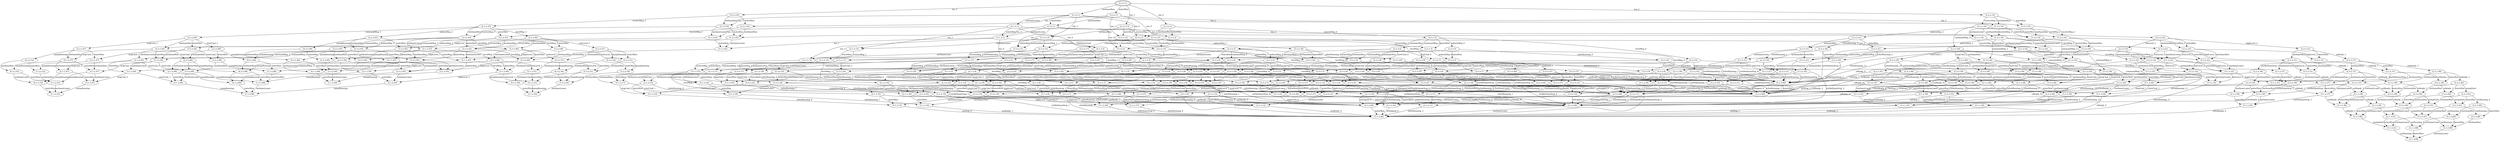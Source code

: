 digraph G {
center = TRUE;
mclimit = 10.0;
nodesep = 0.05;
node [ width=0.25, height=0.25, label="" ];
s0 [ peripheries=2 ];
s0 [label="(2,2,2,1)"];
s1 [label="(3,2,2,1)"];
s2 [label="(2,3,2,1)"];
s3 [label="(2,2,2,42)"];
s4 [label="(2,2,2,14)"];
s5 [label="(2,2,2,13)"];
s6 [label="(2,2,2,2)"];
s7 [label="(3,3,2,1)"];
s8 [label="(3,2,2,42)"];
s9 [label="(3,2,2,14)"];
s10 [label="(3,2,2,13)"];
s11 [label="(3,2,2,2)"];
s12 [label="(2,1,2,1)"];
s13 [label="(2,3,2,42)"];
s14 [label="(2,3,2,14)"];
s15 [label="(2,3,2,13)"];
s16 [label="(2,3,2,2)"];
s17 [label="(2,2,2,43)"];
s18 [label="(2,2,2,16)"];
s19 [label="(2,2,2,15)"];
s20 [label="(2,2,2,3)"];
s21 [label="(3,1,2,1)"];
s22 [label="(3,3,2,42)"];
s23 [label="(3,3,2,14)"];
s24 [label="(3,3,2,13)"];
s25 [label="(3,3,2,2)"];
s26 [label="(3,2,2,43)"];
s27 [label="(3,2,2,16)"];
s28 [label="(3,2,2,15)"];
s29 [label="(3,2,2,3)"];
s30 [label="(2,1,2,42)"];
s31 [label="(2,1,2,14)"];
s32 [label="(2,1,2,13)"];
s33 [label="(2,1,2,2)"];
s34 [label="(2,3,2,43)"];
s35 [label="(2,3,2,16)"];
s36 [label="(2,3,2,15)"];
s37 [label="(2,3,2,3)"];
s38 [label="(2,2,2,46)"];
s39 [label="(2,2,2,45)"];
s40 [label="(2,2,2,44)"];
s41 [label="(2,2,2,22)"];
s42 [label="(2,2,2,21)"];
s43 [label="(2,2,2,20)"];
s44 [label="(2,2,2,19)"];
s45 [label="(2,2,2,18)"];
s46 [label="(2,2,2,17)"];
s47 [label="(2,2,2,6)"];
s48 [label="(2,2,2,5)"];
s49 [label="(2,2,2,4)"];
s50 [label="(3,1,2,42)"];
s51 [label="(3,1,2,14)"];
s52 [label="(3,1,2,13)"];
s53 [label="(3,1,2,2)"];
s54 [label="(3,3,2,43)"];
s55 [label="(3,3,2,16)"];
s56 [label="(3,3,2,15)"];
s57 [label="(3,3,2,3)"];
s58 [label="(3,2,2,46)"];
s59 [label="(3,2,2,45)"];
s60 [label="(3,2,2,44)"];
s61 [label="(3,2,2,22)"];
s62 [label="(3,2,2,21)"];
s63 [label="(3,2,2,20)"];
s64 [label="(3,2,2,19)"];
s65 [label="(3,2,2,18)"];
s66 [label="(3,2,2,17)"];
s67 [label="(3,2,2,6)"];
s68 [label="(3,2,2,5)"];
s69 [label="(3,2,2,4)"];
s70 [label="(2,1,2,43)"];
s71 [label="(2,1,2,16)"];
s72 [label="(2,1,2,15)"];
s73 [label="(2,1,2,3)"];
s74 [label="(2,3,2,46)"];
s75 [label="(2,3,2,45)"];
s76 [label="(2,3,2,44)"];
s77 [label="(2,3,2,22)"];
s78 [label="(2,3,2,21)"];
s79 [label="(2,3,2,20)"];
s80 [label="(2,3,2,19)"];
s81 [label="(2,3,2,18)"];
s82 [label="(2,3,2,17)"];
s83 [label="(2,3,2,6)"];
s84 [label="(2,3,2,5)"];
s85 [label="(2,3,2,4)"];
s86 [label="(2,2,2,51)"];
s87 [label="(2,2,2,50)"];
s88 [label="(4,2,2,49)"];
s89 [label="(2,2,2,48)"];
s90 [label="(2,2,2,47)"];
s91 [label="(2,2,2,32)"];
s92 [label="(2,2,2,31)"];
s93 [label="(2,2,2,30)"];
s94 [label="(2,2,2,29)"];
s95 [label="(2,2,2,28)"];
s96 [label="(2,2,2,27)"];
s97 [label="(2,2,2,26)"];
s98 [label="(2,2,2,25)"];
s99 [label="(2,2,2,24)"];
s100 [label="(2,2,2,23)"];
s101 [label="(2,2,2,11)"];
s102 [label="(2,2,2,10)"];
s103 [label="(2,2,2,9)"];
s104 [label="(2,2,2,8)"];
s105 [label="(2,2,2,7)"];
s106 [label="(3,1,2,43)"];
s107 [label="(3,1,2,16)"];
s108 [label="(3,1,2,15)"];
s109 [label="(3,1,2,3)"];
s110 [label="(3,3,2,46)"];
s111 [label="(3,3,2,45)"];
s112 [label="(3,3,2,44)"];
s113 [label="(3,3,2,22)"];
s114 [label="(3,3,2,21)"];
s115 [label="(3,3,2,20)"];
s116 [label="(3,3,2,19)"];
s117 [label="(3,3,2,18)"];
s118 [label="(3,3,2,17)"];
s119 [label="(3,3,2,6)"];
s120 [label="(3,3,2,5)"];
s121 [label="(3,3,2,4)"];
s122 [label="(3,2,2,51)"];
s123 [label="(3,2,2,50)"];
s124 [label="(1,2,2,49)"];
s125 [label="(3,2,2,48)"];
s126 [label="(3,2,2,47)"];
s127 [label="(3,2,2,32)"];
s128 [label="(3,2,2,31)"];
s129 [label="(3,2,2,30)"];
s130 [label="(3,2,2,29)"];
s131 [label="(3,2,2,28)"];
s132 [label="(3,2,2,27)"];
s133 [label="(3,2,2,26)"];
s134 [label="(3,2,2,25)"];
s135 [label="(3,2,2,24)"];
s136 [label="(3,2,2,23)"];
s137 [label="(3,2,2,11)"];
s138 [label="(3,2,2,10)"];
s139 [label="(3,2,2,9)"];
s140 [label="(3,2,2,8)"];
s141 [label="(3,2,2,7)"];
s142 [label="(2,1,2,46)"];
s143 [label="(2,1,2,45)"];
s144 [label="(2,1,2,44)"];
s145 [label="(2,1,2,22)"];
s146 [label="(2,1,2,21)"];
s147 [label="(2,1,2,20)"];
s148 [label="(2,1,2,19)"];
s149 [label="(2,1,2,18)"];
s150 [label="(2,1,2,17)"];
s151 [label="(2,1,2,6)"];
s152 [label="(2,1,2,5)"];
s153 [label="(2,1,2,4)"];
s154 [label="(2,3,2,51)"];
s155 [label="(2,3,2,50)"];
s156 [label="(4,3,2,49)"];
s157 [label="(2,3,2,48)"];
s158 [label="(2,3,2,47)"];
s159 [label="(2,3,2,32)"];
s160 [label="(2,3,2,31)"];
s161 [label="(2,3,2,30)"];
s162 [label="(2,3,2,29)"];
s163 [label="(2,3,2,28)"];
s164 [label="(2,3,2,27)"];
s165 [label="(2,3,2,26)"];
s166 [label="(2,3,2,25)"];
s167 [label="(2,3,2,24)"];
s168 [label="(2,3,2,23)"];
s169 [label="(2,3,2,11)"];
s170 [label="(2,3,2,10)"];
s171 [label="(2,3,2,9)"];
s172 [label="(2,3,2,8)"];
s173 [label="(2,3,2,7)"];
s174 [label="(4,2,2,54)"];
s175 [label="(4,2,2,68)"];
s176 [label="(4,2,2,52)"];
s177 [label="(2,2,2,68)"];
s178 [label="(2,2,2,37)"];
s179 [label="(2,2,2,36)"];
s180 [label="(2,2,2,35)"];
s181 [label="(2,2,2,34)"];
s182 [label="(2,2,2,33)"];
s183 [label="(2,2,2,12)"];
s184 [label="(3,1,2,46)"];
s185 [label="(3,1,2,45)"];
s186 [label="(3,1,2,44)"];
s187 [label="(3,1,2,22)"];
s188 [label="(3,1,2,21)"];
s189 [label="(3,1,2,20)"];
s190 [label="(3,1,2,19)"];
s191 [label="(3,1,2,18)"];
s192 [label="(3,1,2,17)"];
s193 [label="(3,1,2,6)"];
s194 [label="(3,1,2,5)"];
s195 [label="(3,1,2,4)"];
s196 [label="(3,3,2,51)"];
s197 [label="(3,3,2,50)"];
s198 [label="(1,3,2,49)"];
s199 [label="(3,3,2,48)"];
s200 [label="(3,3,2,47)"];
s201 [label="(3,3,2,32)"];
s202 [label="(3,3,2,31)"];
s203 [label="(3,3,2,30)"];
s204 [label="(3,3,2,29)"];
s205 [label="(3,3,2,28)"];
s206 [label="(3,3,2,27)"];
s207 [label="(3,3,2,26)"];
s208 [label="(3,3,2,25)"];
s209 [label="(3,3,2,24)"];
s210 [label="(3,3,2,23)"];
s211 [label="(3,3,2,11)"];
s212 [label="(3,3,2,10)"];
s213 [label="(3,3,2,9)"];
s214 [label="(3,3,2,8)"];
s215 [label="(3,3,2,7)"];
s216 [label="(1,2,2,54)"];
s217 [label="(1,2,2,68)"];
s218 [label="(1,2,2,52)"];
s219 [label="(3,2,2,68)"];
s220 [label="(3,2,2,37)"];
s221 [label="(3,2,2,36)"];
s222 [label="(3,2,2,35)"];
s223 [label="(3,2,2,34)"];
s224 [label="(3,2,2,33)"];
s225 [label="(3,2,2,12)"];
s226 [label="(2,1,2,51)"];
s227 [label="(2,1,2,50)"];
s228 [label="(4,1,2,49)"];
s229 [label="(2,1,2,48)"];
s230 [label="(2,1,2,47)"];
s231 [label="(2,1,2,32)"];
s232 [label="(2,1,2,31)"];
s233 [label="(2,1,2,30)"];
s234 [label="(2,1,2,29)"];
s235 [label="(2,1,2,28)"];
s236 [label="(2,1,2,27)"];
s237 [label="(2,1,2,26)"];
s238 [label="(2,1,2,25)"];
s239 [label="(2,1,2,24)"];
s240 [label="(2,1,2,23)"];
s241 [label="(2,1,2,11)"];
s242 [label="(2,1,2,10)"];
s243 [label="(2,1,2,9)"];
s244 [label="(2,1,2,8)"];
s245 [label="(2,1,2,7)"];
s246 [label="(4,3,2,54)"];
s247 [label="(4,3,2,68)"];
s248 [label="(4,3,2,52)"];
s249 [label="(2,3,2,68)"];
s250 [label="(2,3,2,37)"];
s251 [label="(2,3,2,36)"];
s252 [label="(2,3,2,35)"];
s253 [label="(2,3,2,34)"];
s254 [label="(2,3,2,33)"];
s255 [label="(2,3,2,12)"];
s256 [label="(2,2,2,39)"];
s257 [label="(2,2,2,38)"];
s258 [label="(3,1,2,51)"];
s259 [label="(3,1,2,50)"];
s260 [label="(1,1,2,49)"];
s261 [label="(3,1,2,48)"];
s262 [label="(3,1,2,47)"];
s263 [label="(3,1,2,32)"];
s264 [label="(3,1,2,31)"];
s265 [label="(3,1,2,30)"];
s266 [label="(3,1,2,29)"];
s267 [label="(3,1,2,28)"];
s268 [label="(3,1,2,27)"];
s269 [label="(3,1,2,26)"];
s270 [label="(3,1,2,25)"];
s271 [label="(3,1,2,24)"];
s272 [label="(3,1,2,23)"];
s273 [label="(3,1,2,11)"];
s274 [label="(3,1,2,10)"];
s275 [label="(3,1,2,9)"];
s276 [label="(3,1,2,8)"];
s277 [label="(3,1,2,7)"];
s278 [label="(1,3,2,54)"];
s279 [label="(1,3,2,68)"];
s280 [label="(1,3,2,52)"];
s281 [label="(3,3,2,68)"];
s282 [label="(3,3,2,37)"];
s283 [label="(3,3,2,36)"];
s284 [label="(3,3,2,35)"];
s285 [label="(3,3,2,34)"];
s286 [label="(3,3,2,33)"];
s287 [label="(3,3,2,12)"];
s288 [label="(3,2,2,39)"];
s289 [label="(3,2,2,38)"];
s290 [label="(4,1,2,54)"];
s291 [label="(4,1,2,68)"];
s292 [label="(4,1,2,52)"];
s293 [label="(2,1,2,68)"];
s294 [label="(2,1,2,37)"];
s295 [label="(2,1,2,36)"];
s296 [label="(2,1,2,35)"];
s297 [label="(2,1,2,34)"];
s298 [label="(2,1,2,33)"];
s299 [label="(2,1,2,12)"];
s300 [label="(2,3,2,39)"];
s301 [label="(2,3,2,38)"];
s302 [label="(2,2,2,40)"];
s303 [label="(1,1,2,54)"];
s304 [label="(1,1,2,68)"];
s305 [label="(1,1,2,52)"];
s306 [label="(3,1,2,68)"];
s307 [label="(3,1,2,37)"];
s308 [label="(3,1,2,36)"];
s309 [label="(3,1,2,35)"];
s310 [label="(3,1,2,34)"];
s311 [label="(3,1,2,33)"];
s312 [label="(3,1,2,12)"];
s313 [label="(3,3,2,39)"];
s314 [label="(3,3,2,38)"];
s315 [label="(3,2,2,40)"];
s316 [label="(2,1,2,39)"];
s317 [label="(2,1,2,38)"];
s318 [label="(2,3,2,40)"];
s319 [label="(2,2,3,41)"];
s320 [label="(3,1,2,39)"];
s321 [label="(3,1,2,38)"];
s322 [label="(3,3,2,40)"];
s323 [label="(3,2,3,41)"];
s324 [label="(2,1,2,40)"];
s325 [label="(2,3,3,41)"];
s326 [label="(2,2,3,68)"];
s327 [label="(3,1,2,40)"];
s328 [label="(3,3,3,41)"];
s329 [label="(3,2,3,68)"];
s330 [label="(2,1,3,41)"];
s331 [label="(2,3,3,68)"];
s332 [label="(3,1,3,41)"];
s333 [label="(3,3,3,68)"];
s334 [label="(2,1,3,68)"];
s335 [label="(3,1,3,68)"];
s0->s1[label="waterRise"];
s0->s2[label="methaneRise"];
s0->s3[label="tau_3"];
s0->s4[label="tau_2"];
s0->s5[label="tau_1"];
s0->s6[label="tau_0"];
s1->s7[label="methaneRise"];
s1->s8[label="tau_3"];
s1->s9[label="tau_2"];
s1->s10[label="tau_1"];
s1->s11[label="tau_0"];
s2->s7[label="waterRise"];
s2->s12[label="methaneLower"];
s2->s13[label="tau_3"];
s2->s14[label="tau_2"];
s2->s15[label="tau_1"];
s2->s16[label="tau_0"];
s3->s8[label="waterRise"];
s3->s13[label="methaneRise"];
s3->s17[label="receiveMsg_3"];
s4->s9[label="waterRise"];
s4->s14[label="methaneRise"];
s4->s18[label="receiveMsg_2"];
s5->s10[label="waterRise"];
s5->s15[label="methaneRise"];
s5->s19[label="receiveMsg_1"];
s6->s11[label="waterRise"];
s6->s16[label="methaneRise"];
s6->s20[label="receiveMsg_0"];
s7->s21[label="methaneLower"];
s7->s22[label="tau_3"];
s7->s23[label="tau_2"];
s7->s24[label="tau_1"];
s7->s25[label="tau_0"];
s8->s22[label="methaneRise"];
s8->s26[label="receiveMsg_3"];
s9->s23[label="methaneRise"];
s9->s27[label="receiveMsg_2"];
s10->s24[label="methaneRise"];
s10->s28[label="receiveMsg_1"];
s11->s25[label="methaneRise"];
s11->s29[label="receiveMsg_0"];
s12->s21[label="waterRise"];
s12->s30[label="tau_3"];
s12->s31[label="tau_2"];
s12->s32[label="tau_1"];
s12->s33[label="tau_0"];
s13->s22[label="waterRise"];
s13->s30[label="methaneLower"];
s13->s34[label="receiveMsg_3"];
s14->s23[label="waterRise"];
s14->s31[label="methaneLower"];
s14->s35[label="receiveMsg_2"];
s15->s24[label="waterRise"];
s15->s32[label="methaneLower"];
s15->s36[label="receiveMsg_1"];
s16->s25[label="waterRise"];
s16->s33[label="methaneLower"];
s16->s37[label="receiveMsg_0"];
s17->s26[label="waterRise"];
s17->s34[label="methaneRise"];
s17->s38[label="levelMsg_3"];
s17->s39[label="palarmMsg_3"];
s17->s40[label="commandMsg_3"];
s18->s27[label="waterRise"];
s18->s35[label="methaneRise"];
s18->s41[label="levelMsg_2"];
s18->s42[label="palarmMsg_2"];
s18->s43[label="commandMsg_2"];
s19->s28[label="waterRise"];
s19->s36[label="methaneRise"];
s19->s44[label="levelMsg_1"];
s19->s45[label="palarmMsg_1"];
s19->s46[label="commandMsg_1"];
s20->s29[label="waterRise"];
s20->s37[label="methaneRise"];
s20->s47[label="levelMsg_0"];
s20->s48[label="palarmMsg_0"];
s20->s49[label="commandMsg_0"];
s21->s50[label="tau_3"];
s21->s51[label="tau_2"];
s21->s52[label="tau_1"];
s21->s53[label="tau_0"];
s22->s50[label="methaneLower"];
s22->s54[label="receiveMsg_3"];
s23->s51[label="methaneLower"];
s23->s55[label="receiveMsg_2"];
s24->s52[label="methaneLower"];
s24->s56[label="receiveMsg_1"];
s25->s53[label="methaneLower"];
s25->s57[label="receiveMsg_0"];
s26->s54[label="methaneRise"];
s26->s58[label="levelMsg_3"];
s26->s59[label="palarmMsg_3"];
s26->s60[label="commandMsg_3"];
s27->s55[label="methaneRise"];
s27->s61[label="levelMsg_2"];
s27->s62[label="palarmMsg_2"];
s27->s63[label="commandMsg_2"];
s28->s56[label="methaneRise"];
s28->s64[label="levelMsg_1"];
s28->s65[label="palarmMsg_1"];
s28->s66[label="commandMsg_1"];
s29->s57[label="methaneRise"];
s29->s67[label="levelMsg_0"];
s29->s68[label="palarmMsg_0"];
s29->s69[label="commandMsg_0"];
s30->s50[label="waterRise"];
s30->s70[label="receiveMsg_3"];
s31->s51[label="waterRise"];
s31->s71[label="receiveMsg_2"];
s32->s52[label="waterRise"];
s32->s72[label="receiveMsg_1"];
s33->s53[label="waterRise"];
s33->s73[label="receiveMsg_0"];
s34->s54[label="waterRise"];
s34->s70[label="methaneLower"];
s34->s74[label="levelMsg_3"];
s34->s75[label="palarmMsg_3"];
s34->s76[label="commandMsg_3"];
s35->s55[label="waterRise"];
s35->s71[label="methaneLower"];
s35->s77[label="levelMsg_2"];
s35->s78[label="palarmMsg_2"];
s35->s79[label="commandMsg_2"];
s36->s56[label="waterRise"];
s36->s72[label="methaneLower"];
s36->s80[label="levelMsg_1"];
s36->s81[label="palarmMsg_1"];
s36->s82[label="commandMsg_1"];
s37->s57[label="waterRise"];
s37->s73[label="methaneLower"];
s37->s83[label="levelMsg_0"];
s37->s84[label="palarmMsg_0"];
s37->s85[label="commandMsg_0"];
s38->s58[label="waterRise"];
s38->s74[label="methaneRise"];
s38->s86[label="lowLevel_3"];
s38->s87[label="highLevel_3"];
s39->s59[label="waterRise"];
s39->s75[label="methaneRise"];
s39->s88[label="pumpRunning"];
s40->s60[label="waterRise"];
s40->s76[label="methaneRise"];
s40->s89[label="startCmd_3"];
s40->s90[label="stopCmd_3"];
s41->s61[label="waterRise"];
s41->s77[label="methaneRise"];
s41->s91[label="lowLevel_2"];
s41->s92[label="highLevel_2"];
s42->s62[label="waterRise"];
s42->s78[label="methaneRise"];
s42->s93[label="isNotRunning_5"];
s43->s63[label="waterRise"];
s43->s79[label="methaneRise"];
s43->s94[label="startCmd_2"];
s43->s95[label="stopCmd_2"];
s44->s64[label="waterRise"];
s44->s80[label="methaneRise"];
s44->s96[label="lowLevel_1"];
s44->s97[label="highLevel_1"];
s45->s65[label="waterRise"];
s45->s81[label="methaneRise"];
s45->s98[label="isNotRunning_4"];
s46->s66[label="waterRise"];
s46->s82[label="methaneRise"];
s46->s99[label="startCmd_1"];
s46->s100[label="stopCmd_1"];
s47->s67[label="waterRise"];
s47->s83[label="methaneRise"];
s47->s101[label="lowLevel_0"];
s47->s102[label="highLevel_0"];
s48->s68[label="waterRise"];
s48->s84[label="methaneRise"];
s48->s103[label="isNotRunning_0"];
s49->s69[label="waterRise"];
s49->s85[label="methaneRise"];
s49->s104[label="startCmd_0"];
s49->s105[label="stopCmd_0"];
s50->s106[label="receiveMsg_3"];
s51->s107[label="receiveMsg_2"];
s52->s108[label="receiveMsg_1"];
s53->s109[label="receiveMsg_0"];
s54->s106[label="methaneLower"];
s54->s110[label="levelMsg_3"];
s54->s111[label="palarmMsg_3"];
s54->s112[label="commandMsg_3"];
s55->s107[label="methaneLower"];
s55->s113[label="levelMsg_2"];
s55->s114[label="palarmMsg_2"];
s55->s115[label="commandMsg_2"];
s56->s108[label="methaneLower"];
s56->s116[label="levelMsg_1"];
s56->s117[label="palarmMsg_1"];
s56->s118[label="commandMsg_1"];
s57->s109[label="methaneLower"];
s57->s119[label="levelMsg_0"];
s57->s120[label="palarmMsg_0"];
s57->s121[label="commandMsg_0"];
s58->s110[label="methaneRise"];
s58->s122[label="lowLevel_3"];
s58->s123[label="highLevel_3"];
s59->s111[label="methaneRise"];
s59->s124[label="pumpRunning"];
s60->s112[label="methaneRise"];
s60->s125[label="startCmd_3"];
s60->s126[label="stopCmd_3"];
s61->s113[label="methaneRise"];
s61->s127[label="lowLevel_2"];
s61->s128[label="highLevel_2"];
s62->s114[label="methaneRise"];
s62->s129[label="isNotRunning_5"];
s63->s115[label="methaneRise"];
s63->s130[label="startCmd_2"];
s63->s131[label="stopCmd_2"];
s64->s116[label="methaneRise"];
s64->s132[label="lowLevel_1"];
s64->s133[label="highLevel_1"];
s65->s117[label="methaneRise"];
s65->s134[label="isNotRunning_4"];
s66->s118[label="methaneRise"];
s66->s135[label="startCmd_1"];
s66->s136[label="stopCmd_1"];
s67->s119[label="methaneRise"];
s67->s137[label="lowLevel_0"];
s67->s138[label="highLevel_0"];
s68->s120[label="methaneRise"];
s68->s139[label="isNotRunning_0"];
s69->s121[label="methaneRise"];
s69->s140[label="startCmd_0"];
s69->s141[label="stopCmd_0"];
s70->s106[label="waterRise"];
s70->s142[label="levelMsg_3"];
s70->s143[label="palarmMsg_3"];
s70->s144[label="commandMsg_3"];
s71->s107[label="waterRise"];
s71->s145[label="levelMsg_2"];
s71->s146[label="palarmMsg_2"];
s71->s147[label="commandMsg_2"];
s72->s108[label="waterRise"];
s72->s148[label="levelMsg_1"];
s72->s149[label="palarmMsg_1"];
s72->s150[label="commandMsg_1"];
s73->s109[label="waterRise"];
s73->s151[label="levelMsg_0"];
s73->s152[label="palarmMsg_0"];
s73->s153[label="commandMsg_0"];
s74->s110[label="waterRise"];
s74->s142[label="methaneLower"];
s74->s154[label="lowLevel_3"];
s74->s155[label="highLevel_3"];
s75->s111[label="waterRise"];
s75->s143[label="methaneLower"];
s75->s156[label="pumpRunning"];
s76->s112[label="waterRise"];
s76->s144[label="methaneLower"];
s76->s157[label="startCmd_3"];
s76->s158[label="stopCmd_3"];
s77->s113[label="waterRise"];
s77->s145[label="methaneLower"];
s77->s159[label="lowLevel_2"];
s77->s160[label="highLevel_2"];
s78->s114[label="waterRise"];
s78->s146[label="methaneLower"];
s78->s161[label="isNotRunning_5"];
s79->s115[label="waterRise"];
s79->s147[label="methaneLower"];
s79->s162[label="startCmd_2"];
s79->s163[label="stopCmd_2"];
s80->s116[label="waterRise"];
s80->s148[label="methaneLower"];
s80->s164[label="lowLevel_1"];
s80->s165[label="highLevel_1"];
s81->s117[label="waterRise"];
s81->s149[label="methaneLower"];
s81->s166[label="isNotRunning_4"];
s82->s118[label="waterRise"];
s82->s150[label="methaneLower"];
s82->s167[label="startCmd_1"];
s82->s168[label="stopCmd_1"];
s83->s119[label="waterRise"];
s83->s151[label="methaneLower"];
s83->s169[label="lowLevel_0"];
s83->s170[label="highLevel_0"];
s84->s120[label="waterRise"];
s84->s152[label="methaneLower"];
s84->s171[label="isNotRunning_0"];
s85->s121[label="waterRise"];
s85->s153[label="methaneLower"];
s85->s172[label="startCmd_0"];
s85->s173[label="stopCmd_0"];
s86->s122[label="waterRise"];
s86->s154[label="methaneRise"];
s86->s174[label="pumpRunning"];
s87->s123[label="waterRise"];
s87->s155[label="methaneRise"];
s87->s175[label="pumpRunning"];
s88->s124[label="waterRise"];
s88->s156[label="methaneRise"];
s89->s125[label="waterRise"];
s89->s157[label="methaneRise"];
s89->s175[label="pumpRunning"];
s90->s126[label="waterRise"];
s90->s158[label="methaneRise"];
s90->s176[label="pumpRunning"];
s91->s127[label="waterRise"];
s91->s159[label="methaneRise"];
s91->s177[label="isNotRunning_11"];
s92->s128[label="waterRise"];
s92->s160[label="methaneRise"];
s92->s178[label="isReady_1"];
s93->s129[label="waterRise"];
s93->s161[label="methaneRise"];
s93->s177[label="setMethaneStop_2"];
s94->s130[label="waterRise"];
s94->s162[label="methaneRise"];
s94->s177[label="isReady_0"];
s94->s179[label="isNotRunning_10"];
s95->s131[label="waterRise"];
s95->s163[label="methaneRise"];
s95->s180[label="isNotRunning_9"];
s96->s132[label="waterRise"];
s96->s164[label="methaneRise"];
s96->s177[label="isNotRunning_8"];
s97->s133[label="waterRise"];
s97->s165[label="methaneRise"];
s97->s177[label="isMethaneStop_0"];
s98->s134[label="waterRise"];
s98->s166[label="methaneRise"];
s98->s177[label="setMethaneStop_1"];
s99->s135[label="waterRise"];
s99->s167[label="methaneRise"];
s99->s181[label="isNotRunning_7"];
s100->s136[label="waterRise"];
s100->s168[label="methaneRise"];
s100->s182[label="isNotRunning_6"];
s101->s137[label="waterRise"];
s101->s169[label="methaneRise"];
s101->s177[label="isNotRunning_3"];
s102->s138[label="waterRise"];
s102->s170[label="methaneRise"];
s102->s177[label="isStopped_0"];
s103->s139[label="waterRise"];
s103->s171[label="methaneRise"];
s103->s177[label="setMethaneStop_0"];
s104->s140[label="waterRise"];
s104->s172[label="methaneRise"];
s104->s183[label="isNotRunning_2"];
s105->s141[label="waterRise"];
s105->s173[label="methaneRise"];
s105->s177[label="isNotRunning_1"];
s106->s184[label="levelMsg_3"];
s106->s185[label="palarmMsg_3"];
s106->s186[label="commandMsg_3"];
s107->s187[label="levelMsg_2"];
s107->s188[label="palarmMsg_2"];
s107->s189[label="commandMsg_2"];
s108->s190[label="levelMsg_1"];
s108->s191[label="palarmMsg_1"];
s108->s192[label="commandMsg_1"];
s109->s193[label="levelMsg_0"];
s109->s194[label="palarmMsg_0"];
s109->s195[label="commandMsg_0"];
s110->s184[label="methaneLower"];
s110->s196[label="lowLevel_3"];
s110->s197[label="highLevel_3"];
s111->s185[label="methaneLower"];
s111->s198[label="pumpRunning"];
s112->s186[label="methaneLower"];
s112->s199[label="startCmd_3"];
s112->s200[label="stopCmd_3"];
s113->s187[label="methaneLower"];
s113->s201[label="lowLevel_2"];
s113->s202[label="highLevel_2"];
s114->s188[label="methaneLower"];
s114->s203[label="isNotRunning_5"];
s115->s189[label="methaneLower"];
s115->s204[label="startCmd_2"];
s115->s205[label="stopCmd_2"];
s116->s190[label="methaneLower"];
s116->s206[label="lowLevel_1"];
s116->s207[label="highLevel_1"];
s117->s191[label="methaneLower"];
s117->s208[label="isNotRunning_4"];
s118->s192[label="methaneLower"];
s118->s209[label="startCmd_1"];
s118->s210[label="stopCmd_1"];
s119->s193[label="methaneLower"];
s119->s211[label="lowLevel_0"];
s119->s212[label="highLevel_0"];
s120->s194[label="methaneLower"];
s120->s213[label="isNotRunning_0"];
s121->s195[label="methaneLower"];
s121->s214[label="startCmd_0"];
s121->s215[label="stopCmd_0"];
s122->s196[label="methaneRise"];
s122->s216[label="pumpRunning"];
s123->s197[label="methaneRise"];
s123->s217[label="pumpRunning"];
s124->s198[label="methaneRise"];
s125->s199[label="methaneRise"];
s125->s217[label="pumpRunning"];
s126->s200[label="methaneRise"];
s126->s218[label="pumpRunning"];
s127->s201[label="methaneRise"];
s127->s219[label="isNotRunning_11"];
s128->s202[label="methaneRise"];
s128->s220[label="isReady_1"];
s129->s203[label="methaneRise"];
s129->s219[label="setMethaneStop_2"];
s130->s204[label="methaneRise"];
s130->s219[label="isReady_0"];
s130->s221[label="isNotRunning_10"];
s131->s205[label="methaneRise"];
s131->s222[label="isNotRunning_9"];
s132->s206[label="methaneRise"];
s132->s219[label="isNotRunning_8"];
s133->s207[label="methaneRise"];
s133->s219[label="isMethaneStop_0"];
s134->s208[label="methaneRise"];
s134->s219[label="setMethaneStop_1"];
s135->s209[label="methaneRise"];
s135->s223[label="isNotRunning_7"];
s136->s210[label="methaneRise"];
s136->s224[label="isNotRunning_6"];
s137->s211[label="methaneRise"];
s137->s219[label="isNotRunning_3"];
s138->s212[label="methaneRise"];
s138->s219[label="isStopped_0"];
s139->s213[label="methaneRise"];
s139->s219[label="setMethaneStop_0"];
s140->s214[label="methaneRise"];
s140->s225[label="isNotRunning_2"];
s141->s215[label="methaneRise"];
s141->s219[label="isNotRunning_1"];
s142->s184[label="waterRise"];
s142->s226[label="lowLevel_3"];
s142->s227[label="highLevel_3"];
s143->s185[label="waterRise"];
s143->s228[label="pumpRunning"];
s144->s186[label="waterRise"];
s144->s229[label="startCmd_3"];
s144->s230[label="stopCmd_3"];
s145->s187[label="waterRise"];
s145->s231[label="lowLevel_2"];
s145->s232[label="highLevel_2"];
s146->s188[label="waterRise"];
s146->s233[label="isNotRunning_5"];
s147->s189[label="waterRise"];
s147->s234[label="startCmd_2"];
s147->s235[label="stopCmd_2"];
s148->s190[label="waterRise"];
s148->s236[label="lowLevel_1"];
s148->s237[label="highLevel_1"];
s149->s191[label="waterRise"];
s149->s238[label="isNotRunning_4"];
s150->s192[label="waterRise"];
s150->s239[label="startCmd_1"];
s150->s240[label="stopCmd_1"];
s151->s193[label="waterRise"];
s151->s241[label="lowLevel_0"];
s151->s242[label="highLevel_0"];
s152->s194[label="waterRise"];
s152->s243[label="isNotRunning_0"];
s153->s195[label="waterRise"];
s153->s244[label="startCmd_0"];
s153->s245[label="stopCmd_0"];
s154->s196[label="waterRise"];
s154->s226[label="methaneLower"];
s154->s246[label="pumpRunning"];
s155->s197[label="waterRise"];
s155->s227[label="methaneLower"];
s155->s247[label="pumpRunning"];
s156->s198[label="waterRise"];
s156->s228[label="methaneLower"];
s157->s199[label="waterRise"];
s157->s229[label="methaneLower"];
s157->s247[label="pumpRunning"];
s158->s200[label="waterRise"];
s158->s230[label="methaneLower"];
s158->s248[label="pumpRunning"];
s159->s201[label="waterRise"];
s159->s231[label="methaneLower"];
s159->s249[label="isNotRunning_11"];
s160->s202[label="waterRise"];
s160->s232[label="methaneLower"];
s160->s250[label="isReady_1"];
s161->s203[label="waterRise"];
s161->s233[label="methaneLower"];
s161->s249[label="setMethaneStop_2"];
s162->s204[label="waterRise"];
s162->s234[label="methaneLower"];
s162->s249[label="isReady_0"];
s162->s251[label="isNotRunning_10"];
s163->s205[label="waterRise"];
s163->s235[label="methaneLower"];
s163->s252[label="isNotRunning_9"];
s164->s206[label="waterRise"];
s164->s236[label="methaneLower"];
s164->s249[label="isNotRunning_8"];
s165->s207[label="waterRise"];
s165->s237[label="methaneLower"];
s165->s249[label="isMethaneStop_0"];
s166->s208[label="waterRise"];
s166->s238[label="methaneLower"];
s166->s249[label="setMethaneStop_1"];
s167->s209[label="waterRise"];
s167->s239[label="methaneLower"];
s167->s253[label="isNotRunning_7"];
s168->s210[label="waterRise"];
s168->s240[label="methaneLower"];
s168->s254[label="isNotRunning_6"];
s169->s211[label="waterRise"];
s169->s241[label="methaneLower"];
s169->s249[label="isNotRunning_3"];
s170->s212[label="waterRise"];
s170->s242[label="methaneLower"];
s170->s249[label="isStopped_0"];
s171->s213[label="waterRise"];
s171->s243[label="methaneLower"];
s171->s249[label="setMethaneStop_0"];
s172->s214[label="waterRise"];
s172->s244[label="methaneLower"];
s172->s255[label="isNotRunning_2"];
s173->s215[label="waterRise"];
s173->s245[label="methaneLower"];
s173->s249[label="isNotRunning_1"];
s174->s216[label="waterRise"];
s174->s246[label="methaneRise"];
s175->s217[label="waterRise"];
s175->s247[label="methaneRise"];
s176->s218[label="waterRise"];
s176->s248[label="methaneRise"];
s177->s219[label="waterRise"];
s177->s249[label="methaneRise"];
s178->s220[label="waterRise"];
s178->s250[label="methaneRise"];
s178->s256[label="setMethaneStop_3"];
s178->s257[label="setReady_3"];
s179->s221[label="waterRise"];
s179->s251[label="methaneRise"];
s179->s177[label="setReady_2"];
s180->s222[label="waterRise"];
s180->s252[label="methaneRise"];
s180->s177[label="setStop_1"];
s181->s223[label="waterRise"];
s181->s253[label="methaneRise"];
s181->s177[label="setReady_1"];
s182->s224[label="waterRise"];
s182->s254[label="methaneRise"];
s182->s177[label="setStop_0"];
s183->s225[label="waterRise"];
s183->s255[label="methaneRise"];
s183->s177[label="setReady_0"];
s184->s258[label="lowLevel_3"];
s184->s259[label="highLevel_3"];
s185->s260[label="pumpRunning"];
s186->s261[label="startCmd_3"];
s186->s262[label="stopCmd_3"];
s187->s263[label="lowLevel_2"];
s187->s264[label="highLevel_2"];
s188->s265[label="isNotRunning_5"];
s189->s266[label="startCmd_2"];
s189->s267[label="stopCmd_2"];
s190->s268[label="lowLevel_1"];
s190->s269[label="highLevel_1"];
s191->s270[label="isNotRunning_4"];
s192->s271[label="startCmd_1"];
s192->s272[label="stopCmd_1"];
s193->s273[label="lowLevel_0"];
s193->s274[label="highLevel_0"];
s194->s275[label="isNotRunning_0"];
s195->s276[label="startCmd_0"];
s195->s277[label="stopCmd_0"];
s196->s258[label="methaneLower"];
s196->s278[label="pumpRunning"];
s197->s259[label="methaneLower"];
s197->s279[label="pumpRunning"];
s198->s260[label="methaneLower"];
s199->s261[label="methaneLower"];
s199->s279[label="pumpRunning"];
s200->s262[label="methaneLower"];
s200->s280[label="pumpRunning"];
s201->s263[label="methaneLower"];
s201->s281[label="isNotRunning_11"];
s202->s264[label="methaneLower"];
s202->s282[label="isReady_1"];
s203->s265[label="methaneLower"];
s203->s281[label="setMethaneStop_2"];
s204->s266[label="methaneLower"];
s204->s281[label="isReady_0"];
s204->s283[label="isNotRunning_10"];
s205->s267[label="methaneLower"];
s205->s284[label="isNotRunning_9"];
s206->s268[label="methaneLower"];
s206->s281[label="isNotRunning_8"];
s207->s269[label="methaneLower"];
s207->s281[label="isMethaneStop_0"];
s208->s270[label="methaneLower"];
s208->s281[label="setMethaneStop_1"];
s209->s271[label="methaneLower"];
s209->s285[label="isNotRunning_7"];
s210->s272[label="methaneLower"];
s210->s286[label="isNotRunning_6"];
s211->s273[label="methaneLower"];
s211->s281[label="isNotRunning_3"];
s212->s274[label="methaneLower"];
s212->s281[label="isStopped_0"];
s213->s275[label="methaneLower"];
s213->s281[label="setMethaneStop_0"];
s214->s276[label="methaneLower"];
s214->s287[label="isNotRunning_2"];
s215->s277[label="methaneLower"];
s215->s281[label="isNotRunning_1"];
s216->s278[label="methaneRise"];
s217->s279[label="methaneRise"];
s218->s280[label="methaneRise"];
s219->s281[label="methaneRise"];
s220->s282[label="methaneRise"];
s220->s288[label="setMethaneStop_3"];
s220->s289[label="setReady_3"];
s221->s283[label="methaneRise"];
s221->s219[label="setReady_2"];
s222->s284[label="methaneRise"];
s222->s219[label="setStop_1"];
s223->s285[label="methaneRise"];
s223->s219[label="setReady_1"];
s224->s286[label="methaneRise"];
s224->s219[label="setStop_0"];
s225->s287[label="methaneRise"];
s225->s219[label="setReady_0"];
s226->s258[label="waterRise"];
s226->s290[label="pumpRunning"];
s227->s259[label="waterRise"];
s227->s291[label="pumpRunning"];
s228->s260[label="waterRise"];
s229->s261[label="waterRise"];
s229->s291[label="pumpRunning"];
s230->s262[label="waterRise"];
s230->s292[label="pumpRunning"];
s231->s263[label="waterRise"];
s231->s293[label="isNotRunning_11"];
s232->s264[label="waterRise"];
s232->s294[label="isReady_1"];
s233->s265[label="waterRise"];
s233->s293[label="setMethaneStop_2"];
s234->s266[label="waterRise"];
s234->s293[label="isReady_0"];
s234->s295[label="isNotRunning_10"];
s235->s267[label="waterRise"];
s235->s296[label="isNotRunning_9"];
s236->s268[label="waterRise"];
s236->s293[label="isNotRunning_8"];
s237->s269[label="waterRise"];
s237->s293[label="isMethaneStop_0"];
s238->s270[label="waterRise"];
s238->s293[label="setMethaneStop_1"];
s239->s271[label="waterRise"];
s239->s297[label="isNotRunning_7"];
s240->s272[label="waterRise"];
s240->s298[label="isNotRunning_6"];
s241->s273[label="waterRise"];
s241->s293[label="isNotRunning_3"];
s242->s274[label="waterRise"];
s242->s293[label="isStopped_0"];
s243->s275[label="waterRise"];
s243->s293[label="setMethaneStop_0"];
s244->s276[label="waterRise"];
s244->s299[label="isNotRunning_2"];
s245->s277[label="waterRise"];
s245->s293[label="isNotRunning_1"];
s246->s278[label="waterRise"];
s246->s290[label="methaneLower"];
s247->s279[label="waterRise"];
s247->s291[label="methaneLower"];
s248->s280[label="waterRise"];
s248->s292[label="methaneLower"];
s249->s281[label="waterRise"];
s249->s293[label="methaneLower"];
s250->s282[label="waterRise"];
s250->s294[label="methaneLower"];
s250->s300[label="setMethaneStop_3"];
s250->s301[label="setReady_3"];
s251->s283[label="waterRise"];
s251->s295[label="methaneLower"];
s251->s249[label="setReady_2"];
s252->s284[label="waterRise"];
s252->s296[label="methaneLower"];
s252->s249[label="setStop_1"];
s253->s285[label="waterRise"];
s253->s297[label="methaneLower"];
s253->s249[label="setReady_1"];
s254->s286[label="waterRise"];
s254->s298[label="methaneLower"];
s254->s249[label="setStop_0"];
s255->s287[label="waterRise"];
s255->s299[label="methaneLower"];
s255->s249[label="setReady_0"];
s256->s288[label="waterRise"];
s256->s300[label="methaneRise"];
s256->s177[label="isNotReady_0"];
s257->s289[label="waterRise"];
s257->s301[label="methaneRise"];
s257->s302[label="isReady_2"];
s258->s303[label="pumpRunning"];
s259->s304[label="pumpRunning"];
s261->s304[label="pumpRunning"];
s262->s305[label="pumpRunning"];
s263->s306[label="isNotRunning_11"];
s264->s307[label="isReady_1"];
s265->s306[label="setMethaneStop_2"];
s266->s306[label="isReady_0"];
s266->s308[label="isNotRunning_10"];
s267->s309[label="isNotRunning_9"];
s268->s306[label="isNotRunning_8"];
s269->s306[label="isMethaneStop_0"];
s270->s306[label="setMethaneStop_1"];
s271->s310[label="isNotRunning_7"];
s272->s311[label="isNotRunning_6"];
s273->s306[label="isNotRunning_3"];
s274->s306[label="isStopped_0"];
s275->s306[label="setMethaneStop_0"];
s276->s312[label="isNotRunning_2"];
s277->s306[label="isNotRunning_1"];
s278->s303[label="methaneLower"];
s279->s304[label="methaneLower"];
s280->s305[label="methaneLower"];
s281->s306[label="methaneLower"];
s282->s307[label="methaneLower"];
s282->s313[label="setMethaneStop_3"];
s282->s314[label="setReady_3"];
s283->s308[label="methaneLower"];
s283->s281[label="setReady_2"];
s284->s309[label="methaneLower"];
s284->s281[label="setStop_1"];
s285->s310[label="methaneLower"];
s285->s281[label="setReady_1"];
s286->s311[label="methaneLower"];
s286->s281[label="setStop_0"];
s287->s312[label="methaneLower"];
s287->s281[label="setReady_0"];
s288->s313[label="methaneRise"];
s288->s219[label="isNotReady_0"];
s289->s314[label="methaneRise"];
s289->s315[label="isReady_2"];
s290->s303[label="waterRise"];
s291->s304[label="waterRise"];
s292->s305[label="waterRise"];
s293->s306[label="waterRise"];
s294->s307[label="waterRise"];
s294->s316[label="setMethaneStop_3"];
s294->s317[label="setReady_3"];
s295->s308[label="waterRise"];
s295->s293[label="setReady_2"];
s296->s309[label="waterRise"];
s296->s293[label="setStop_1"];
s297->s310[label="waterRise"];
s297->s293[label="setReady_1"];
s298->s311[label="waterRise"];
s298->s293[label="setStop_0"];
s299->s312[label="waterRise"];
s299->s293[label="setReady_0"];
s300->s313[label="waterRise"];
s300->s316[label="methaneLower"];
s300->s249[label="isNotReady_0"];
s301->s314[label="waterRise"];
s301->s317[label="methaneLower"];
s301->s318[label="isReady_2"];
s302->s315[label="waterRise"];
s302->s318[label="methaneRise"];
s302->s319[label="pumpStart"];
s307->s320[label="setMethaneStop_3"];
s307->s321[label="setReady_3"];
s308->s306[label="setReady_2"];
s309->s306[label="setStop_1"];
s310->s306[label="setReady_1"];
s311->s306[label="setStop_0"];
s312->s306[label="setReady_0"];
s313->s320[label="methaneLower"];
s313->s281[label="isNotReady_0"];
s314->s321[label="methaneLower"];
s314->s322[label="isReady_2"];
s315->s322[label="methaneRise"];
s315->s323[label="pumpStart"];
s316->s320[label="waterRise"];
s316->s293[label="isNotReady_0"];
s317->s321[label="waterRise"];
s317->s324[label="isReady_2"];
s318->s322[label="waterRise"];
s318->s324[label="methaneLower"];
s318->s325[label="pumpStart"];
s319->s323[label="waterRise"];
s319->s325[label="methaneRise"];
s319->s326[label="setRunning_0"];
s320->s306[label="isNotReady_0"];
s321->s327[label="isReady_2"];
s322->s327[label="methaneLower"];
s322->s328[label="pumpStart"];
s323->s328[label="methaneRise"];
s323->s329[label="setRunning_0"];
s324->s327[label="waterRise"];
s324->s330[label="pumpStart"];
s325->s328[label="waterRise"];
s325->s330[label="methaneLower"];
s325->s331[label="setRunning_0"];
s326->s329[label="waterRise"];
s326->s331[label="methaneRise"];
s327->s332[label="pumpStart"];
s328->s332[label="methaneLower"];
s328->s333[label="setRunning_0"];
s329->s333[label="methaneRise"];
s330->s332[label="waterRise"];
s330->s334[label="setRunning_0"];
s331->s333[label="waterRise"];
s331->s334[label="methaneLower"];
s332->s335[label="setRunning_0"];
s333->s335[label="methaneLower"];
s334->s335[label="waterRise"];
}
